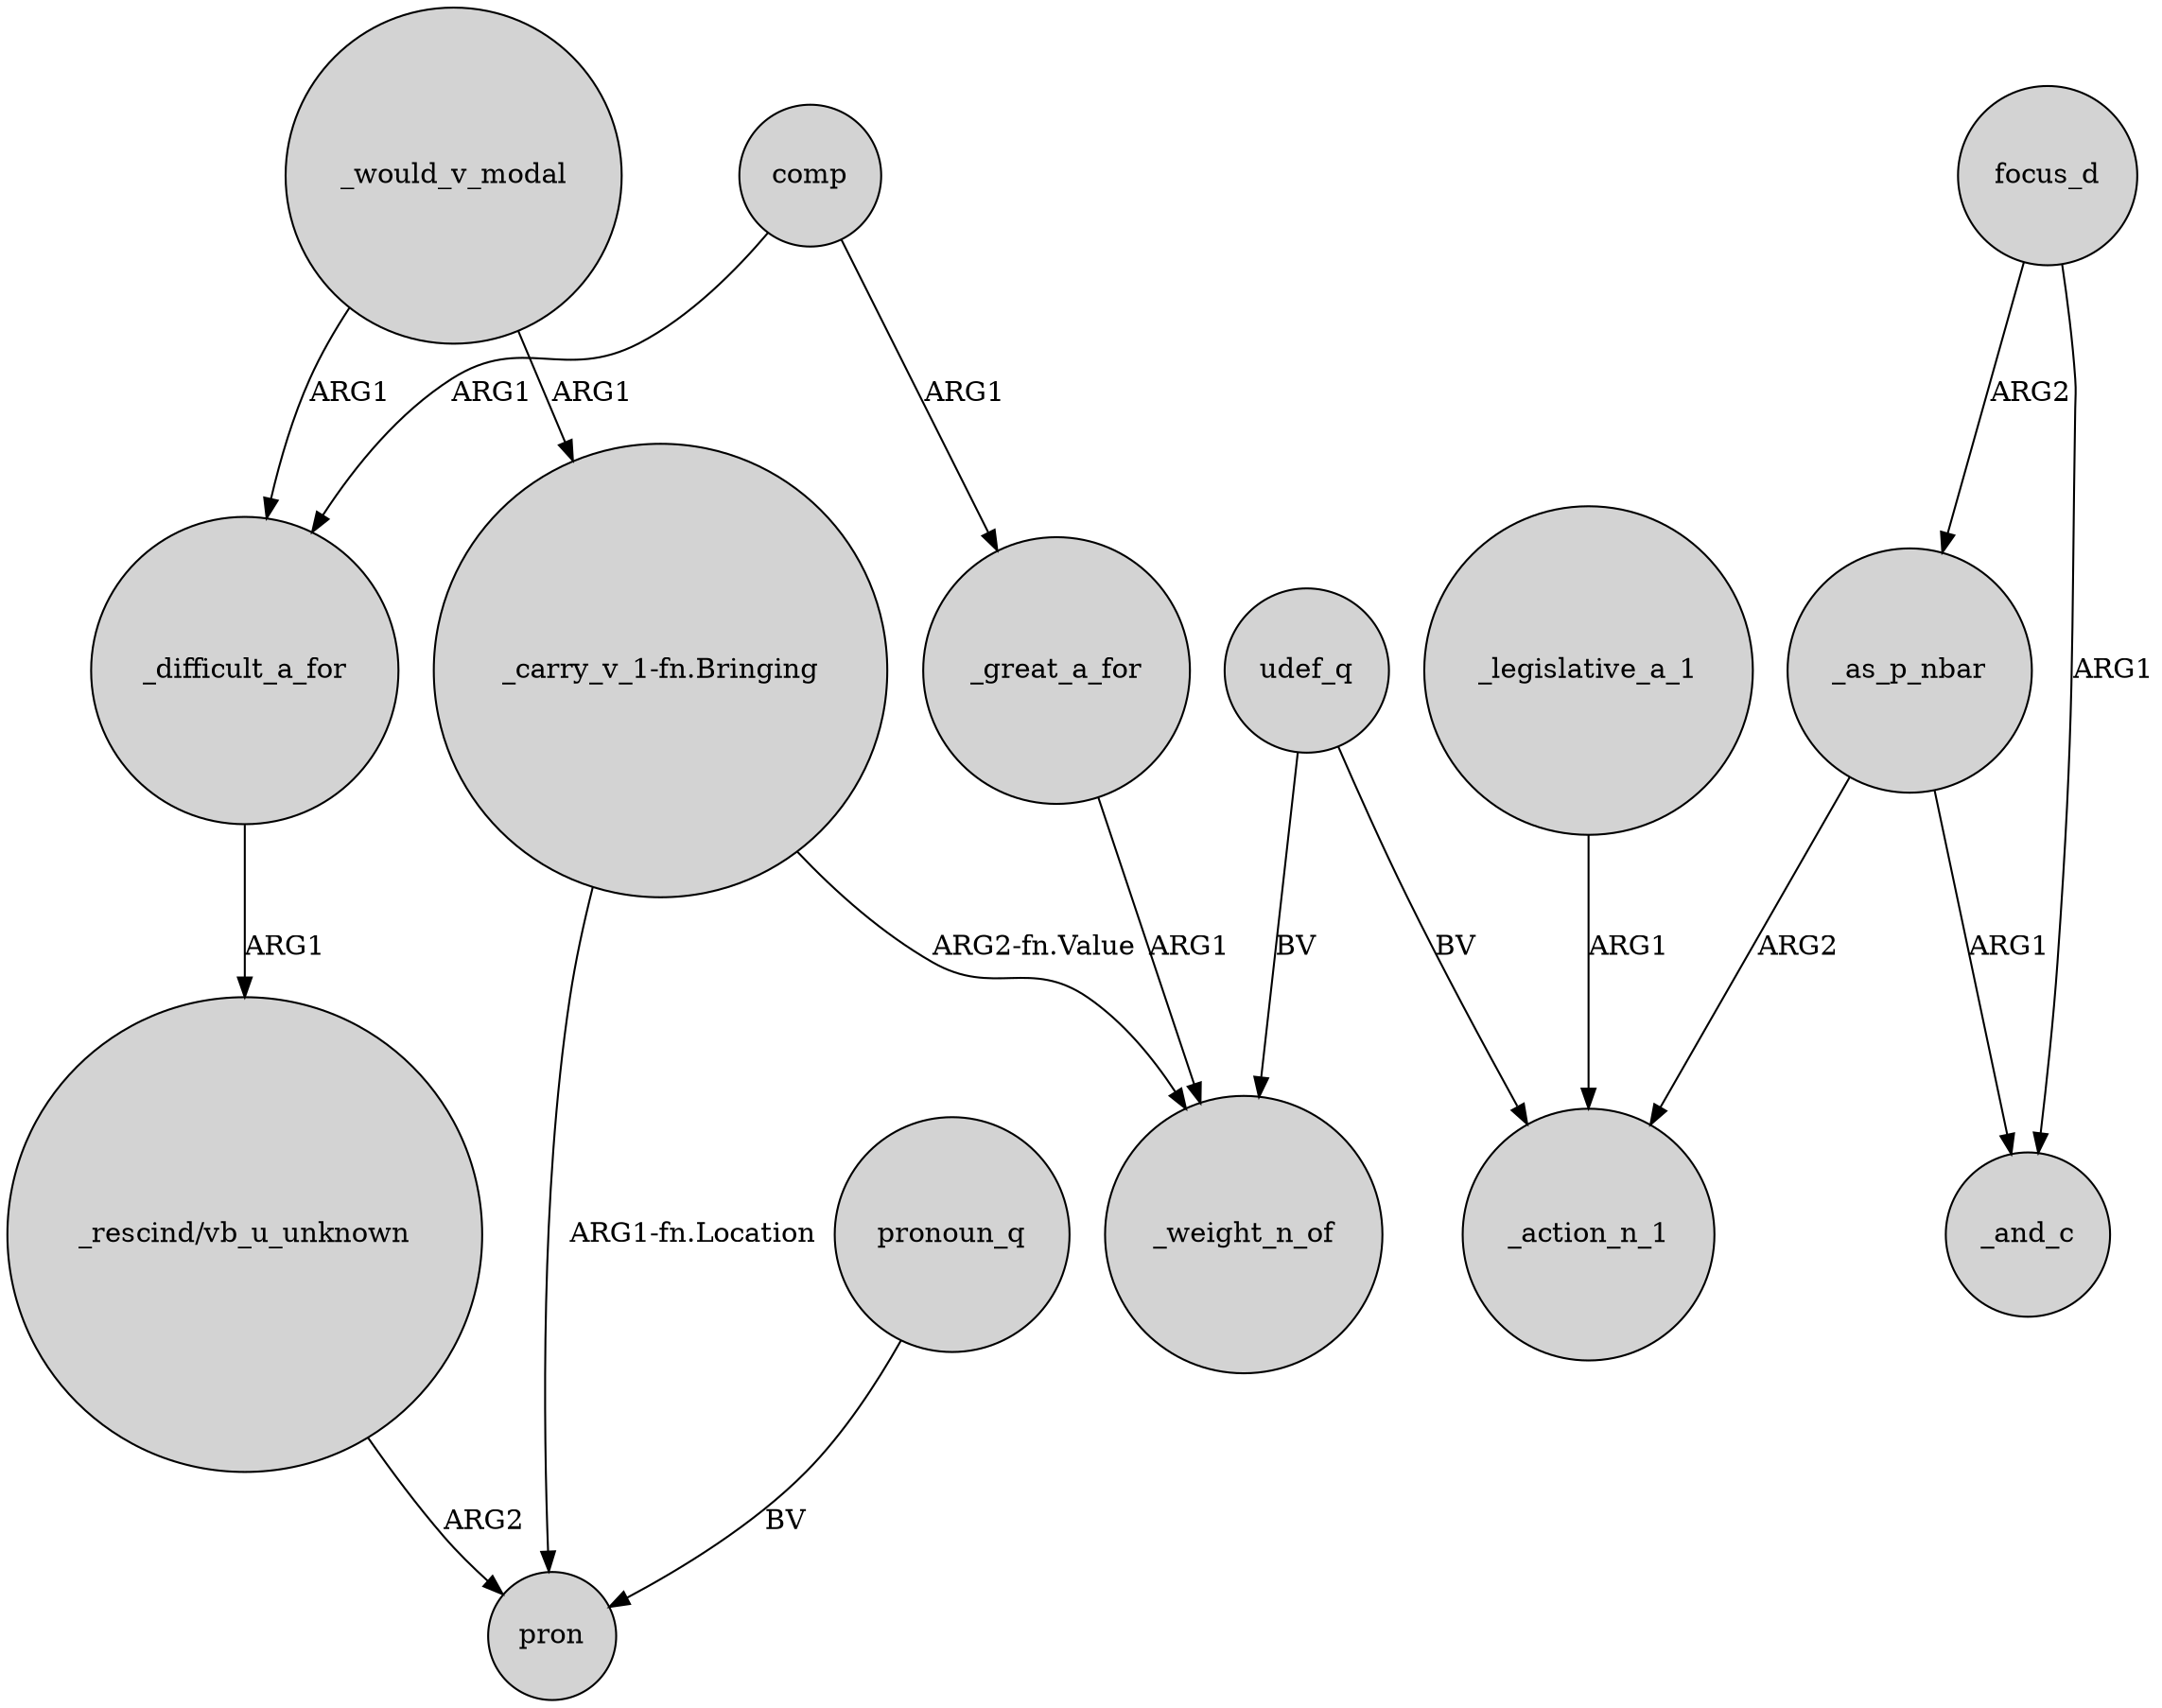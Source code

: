 digraph {
	node [shape=circle style=filled]
	_difficult_a_for -> "_rescind/vb_u_unknown" [label=ARG1]
	_legislative_a_1 -> _action_n_1 [label=ARG1]
	_would_v_modal -> "_carry_v_1-fn.Bringing" [label=ARG1]
	focus_d -> _as_p_nbar [label=ARG2]
	comp -> _difficult_a_for [label=ARG1]
	udef_q -> _action_n_1 [label=BV]
	"_rescind/vb_u_unknown" -> pron [label=ARG2]
	comp -> _great_a_for [label=ARG1]
	focus_d -> _and_c [label=ARG1]
	"_carry_v_1-fn.Bringing" -> pron [label="ARG1-fn.Location"]
	udef_q -> _weight_n_of [label=BV]
	_great_a_for -> _weight_n_of [label=ARG1]
	_would_v_modal -> _difficult_a_for [label=ARG1]
	"_carry_v_1-fn.Bringing" -> _weight_n_of [label="ARG2-fn.Value"]
	_as_p_nbar -> _and_c [label=ARG1]
	_as_p_nbar -> _action_n_1 [label=ARG2]
	pronoun_q -> pron [label=BV]
}
